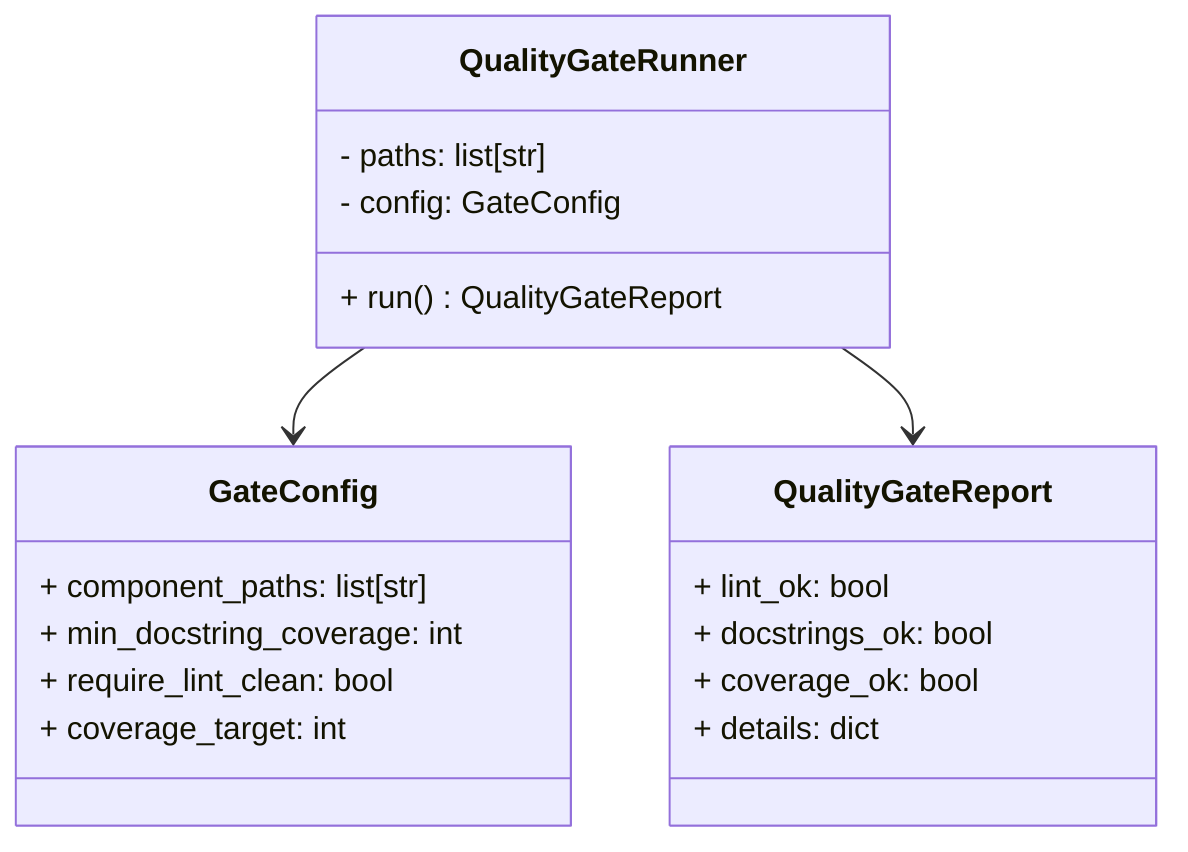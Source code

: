 classDiagram
  class QualityGateRunner {
    - paths: list[str]
    - config: GateConfig
    + run() QualityGateReport
  }
  class GateConfig {
    + component_paths: list[str]
    + min_docstring_coverage: int
    + require_lint_clean: bool
    + coverage_target: int
  }
  class QualityGateReport {
    + lint_ok: bool
    + docstrings_ok: bool
    + coverage_ok: bool
    + details: dict
  }
  QualityGateRunner --> GateConfig
  QualityGateRunner --> QualityGateReport